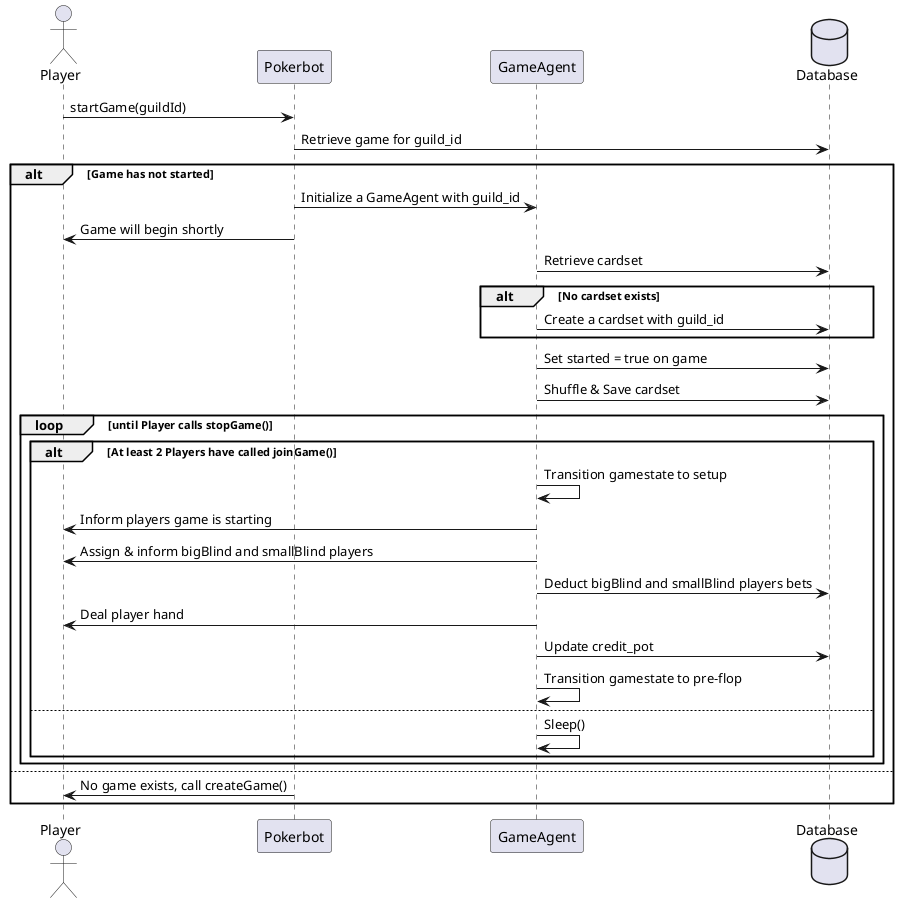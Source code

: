 @startuml
actor Player
participant Pokerbot
participant  GameAgent
database Database

Player -> Pokerbot: startGame(guildId)
Pokerbot -> Database: Retrieve game for guild_id
alt Game has not started
    Pokerbot -> GameAgent: Initialize a GameAgent with guild_id
    Pokerbot -> Player: Game will begin shortly
    GameAgent -> Database: Retrieve cardset
    alt No cardset exists
        GameAgent -> Database: Create a cardset with guild_id

    end
    GameAgent -> Database: Set started = true on game
    GameAgent -> Database : Shuffle & Save cardset
    loop until Player calls stopGame()
        alt At least 2 Players have called joinGame() 
            GameAgent -> GameAgent: Transition gamestate to setup
            GameAgent -> Player: Inform players game is starting
            GameAgent -> Player: Assign & inform bigBlind and smallBlind players
            GameAgent -> Database: Deduct bigBlind and smallBlind players bets
            GameAgent -> Player: Deal player hand

            GameAgent -> Database: Update credit_pot
            GameAgent -> GameAgent: Transition gamestate to pre-flop

        else
         GameAgent -> GameAgent: Sleep()
        end
    end loop


    
    

else
    Pokerbot -> Player: No game exists, call createGame()
end
@enduml
